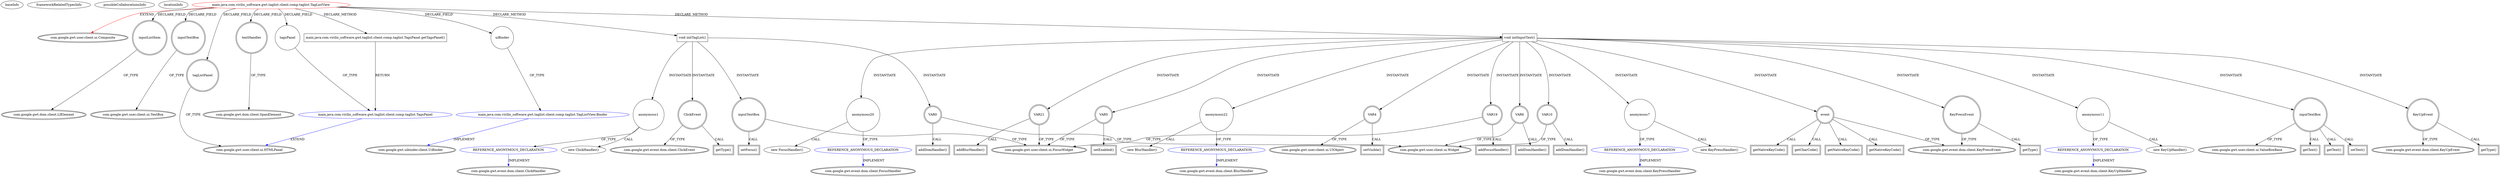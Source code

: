 digraph {
baseInfo[graphId=1038,category="extension_graph",isAnonymous=false,possibleRelation=true]
frameworkRelatedTypesInfo[0="com.google.gwt.user.client.ui.Composite"]
possibleCollaborationsInfo[0="1038~FIELD_DECLARATION-~com.google.gwt.user.client.ui.Composite ~com.google.gwt.uibinder.client.UiBinder ~false~false",1="1038~CLIENT_METHOD_DECLARATION-RETURN_TYPE-FIELD_DECLARATION-~com.google.gwt.user.client.ui.Composite ~com.google.gwt.user.client.ui.HTMLPanel ~false~false",2="1038~CLIENT_METHOD_DECLARATION-INSTANTIATION-~com.google.gwt.user.client.ui.Composite ~com.google.gwt.event.dom.client.KeyPressHandler ~false~true",3="1038~CLIENT_METHOD_DECLARATION-INSTANTIATION-~com.google.gwt.user.client.ui.Composite ~com.google.gwt.event.dom.client.FocusHandler ~false~true",4="1038~CLIENT_METHOD_DECLARATION-INSTANTIATION-~com.google.gwt.user.client.ui.Composite ~com.google.gwt.event.dom.client.KeyUpHandler ~false~true",5="1038~CLIENT_METHOD_DECLARATION-INSTANTIATION-~com.google.gwt.user.client.ui.Composite ~com.google.gwt.event.dom.client.ClickHandler ~false~true",6="1038~CLIENT_METHOD_DECLARATION-INSTANTIATION-~com.google.gwt.user.client.ui.Composite ~com.google.gwt.event.dom.client.BlurHandler ~false~true"]
locationInfo[projectName="cbopp-gwt-taglist",filePath="/cbopp-gwt-taglist/gwt-taglist-master/src/main/java/com/virilis_software/gwt/taglist/client/comp/taglist/TagListView.java",contextSignature="TagListView",graphId="1038"]
0[label="main.java.com.virilis_software.gwt.taglist.client.comp.taglist.TagListView",vertexType="ROOT_CLIENT_CLASS_DECLARATION",isFrameworkType=false,color=red]
1[label="com.google.gwt.user.client.ui.Composite",vertexType="FRAMEWORK_CLASS_TYPE",isFrameworkType=true,peripheries=2]
2[label="inputListItem",vertexType="FIELD_DECLARATION",isFrameworkType=true,peripheries=2,shape=circle]
3[label="com.google.gwt.dom.client.LIElement",vertexType="FRAMEWORK_CLASS_TYPE",isFrameworkType=true,peripheries=2]
4[label="inputTextBox",vertexType="FIELD_DECLARATION",isFrameworkType=true,peripheries=2,shape=circle]
5[label="com.google.gwt.user.client.ui.TextBox",vertexType="FRAMEWORK_CLASS_TYPE",isFrameworkType=true,peripheries=2]
6[label="tagListPanel",vertexType="FIELD_DECLARATION",isFrameworkType=true,peripheries=2,shape=circle]
7[label="com.google.gwt.user.client.ui.HTMLPanel",vertexType="FRAMEWORK_CLASS_TYPE",isFrameworkType=true,peripheries=2]
8[label="tagsPanel",vertexType="FIELD_DECLARATION",isFrameworkType=false,shape=circle]
9[label="main.java.com.virilis_software.gwt.taglist.client.comp.taglist.TagsPanel",vertexType="REFERENCE_CLIENT_CLASS_DECLARATION",isFrameworkType=false,color=blue]
11[label="textHandler",vertexType="FIELD_DECLARATION",isFrameworkType=true,peripheries=2,shape=circle]
12[label="com.google.gwt.dom.client.SpanElement",vertexType="FRAMEWORK_CLASS_TYPE",isFrameworkType=true,peripheries=2]
13[label="uiBinder",vertexType="FIELD_DECLARATION",isFrameworkType=false,shape=circle]
14[label="main.java.com.virilis_software.gwt.taglist.client.comp.taglist.TagListView.Binder",vertexType="REFERENCE_CLIENT_CLASS_DECLARATION",isFrameworkType=false,color=blue]
15[label="com.google.gwt.uibinder.client.UiBinder",vertexType="FRAMEWORK_INTERFACE_TYPE",isFrameworkType=true,peripheries=2]
17[label="main.java.com.virilis_software.gwt.taglist.client.comp.taglist.TagsPanel getTagsPanel()",vertexType="CLIENT_METHOD_DECLARATION",isFrameworkType=false,shape=box]
19[label="void initTagList()",vertexType="CLIENT_METHOD_DECLARATION",isFrameworkType=false,shape=box]
20[label="VAR0",vertexType="VARIABLE_EXPRESION",isFrameworkType=true,peripheries=2,shape=circle]
22[label="com.google.gwt.user.client.ui.Widget",vertexType="FRAMEWORK_CLASS_TYPE",isFrameworkType=true,peripheries=2]
21[label="addDomHandler()",vertexType="INSIDE_CALL",isFrameworkType=true,peripheries=2,shape=box]
24[label="anonymous1",vertexType="VARIABLE_EXPRESION",isFrameworkType=false,shape=circle]
25[label="REFERENCE_ANONYMOUS_DECLARATION",vertexType="REFERENCE_ANONYMOUS_DECLARATION",isFrameworkType=false,color=blue]
26[label="com.google.gwt.event.dom.client.ClickHandler",vertexType="FRAMEWORK_INTERFACE_TYPE",isFrameworkType=true,peripheries=2]
23[label="new ClickHandler()",vertexType="CONSTRUCTOR_CALL",isFrameworkType=false]
27[label="inputTextBox",vertexType="VARIABLE_EXPRESION",isFrameworkType=true,peripheries=2,shape=circle]
29[label="com.google.gwt.user.client.ui.FocusWidget",vertexType="FRAMEWORK_CLASS_TYPE",isFrameworkType=true,peripheries=2]
28[label="setFocus()",vertexType="INSIDE_CALL",isFrameworkType=true,peripheries=2,shape=box]
30[label="ClickEvent",vertexType="VARIABLE_EXPRESION",isFrameworkType=true,peripheries=2,shape=circle]
32[label="com.google.gwt.event.dom.client.ClickEvent",vertexType="FRAMEWORK_CLASS_TYPE",isFrameworkType=true,peripheries=2]
31[label="getType()",vertexType="INSIDE_CALL",isFrameworkType=true,peripheries=2,shape=box]
33[label="void initInputText()",vertexType="CLIENT_METHOD_DECLARATION",isFrameworkType=false,shape=box]
34[label="VAR4",vertexType="VARIABLE_EXPRESION",isFrameworkType=true,peripheries=2,shape=circle]
36[label="com.google.gwt.user.client.ui.UIObject",vertexType="FRAMEWORK_CLASS_TYPE",isFrameworkType=true,peripheries=2]
35[label="setVisible()",vertexType="INSIDE_CALL",isFrameworkType=true,peripheries=2,shape=box]
37[label="VAR5",vertexType="VARIABLE_EXPRESION",isFrameworkType=true,peripheries=2,shape=circle]
38[label="setEnabled()",vertexType="INSIDE_CALL",isFrameworkType=true,peripheries=2,shape=box]
40[label="VAR6",vertexType="VARIABLE_EXPRESION",isFrameworkType=true,peripheries=2,shape=circle]
41[label="addDomHandler()",vertexType="INSIDE_CALL",isFrameworkType=true,peripheries=2,shape=box]
44[label="anonymous7",vertexType="VARIABLE_EXPRESION",isFrameworkType=false,shape=circle]
45[label="REFERENCE_ANONYMOUS_DECLARATION",vertexType="REFERENCE_ANONYMOUS_DECLARATION",isFrameworkType=false,color=blue]
46[label="com.google.gwt.event.dom.client.KeyPressHandler",vertexType="FRAMEWORK_INTERFACE_TYPE",isFrameworkType=true,peripheries=2]
43[label="new KeyPressHandler()",vertexType="CONSTRUCTOR_CALL",isFrameworkType=false]
47[label="event",vertexType="VARIABLE_EXPRESION",isFrameworkType=true,peripheries=2,shape=circle]
49[label="com.google.gwt.event.dom.client.KeyPressEvent",vertexType="FRAMEWORK_CLASS_TYPE",isFrameworkType=true,peripheries=2]
48[label="getCharCode()",vertexType="INSIDE_CALL",isFrameworkType=true,peripheries=2,shape=box]
50[label="KeyPressEvent",vertexType="VARIABLE_EXPRESION",isFrameworkType=true,peripheries=2,shape=circle]
51[label="getType()",vertexType="INSIDE_CALL",isFrameworkType=true,peripheries=2,shape=box]
53[label="VAR10",vertexType="VARIABLE_EXPRESION",isFrameworkType=true,peripheries=2,shape=circle]
54[label="addDomHandler()",vertexType="INSIDE_CALL",isFrameworkType=true,peripheries=2,shape=box]
57[label="anonymous11",vertexType="VARIABLE_EXPRESION",isFrameworkType=false,shape=circle]
58[label="REFERENCE_ANONYMOUS_DECLARATION",vertexType="REFERENCE_ANONYMOUS_DECLARATION",isFrameworkType=false,color=blue]
59[label="com.google.gwt.event.dom.client.KeyUpHandler",vertexType="FRAMEWORK_INTERFACE_TYPE",isFrameworkType=true,peripheries=2]
56[label="new KeyUpHandler()",vertexType="CONSTRUCTOR_CALL",isFrameworkType=false]
61[label="getNativeKeyCode()",vertexType="INSIDE_CALL",isFrameworkType=true,peripheries=2,shape=box]
62[label="inputTextBox",vertexType="VARIABLE_EXPRESION",isFrameworkType=true,peripheries=2,shape=circle]
64[label="com.google.gwt.user.client.ui.ValueBoxBase",vertexType="FRAMEWORK_CLASS_TYPE",isFrameworkType=true,peripheries=2]
63[label="getText()",vertexType="INSIDE_CALL",isFrameworkType=true,peripheries=2,shape=box]
66[label="getText()",vertexType="INSIDE_CALL",isFrameworkType=true,peripheries=2,shape=box]
68[label="setText()",vertexType="INSIDE_CALL",isFrameworkType=true,peripheries=2,shape=box]
70[label="getNativeKeyCode()",vertexType="INSIDE_CALL",isFrameworkType=true,peripheries=2,shape=box]
72[label="getNativeKeyCode()",vertexType="INSIDE_CALL",isFrameworkType=true,peripheries=2,shape=box]
73[label="KeyUpEvent",vertexType="VARIABLE_EXPRESION",isFrameworkType=true,peripheries=2,shape=circle]
75[label="com.google.gwt.event.dom.client.KeyUpEvent",vertexType="FRAMEWORK_CLASS_TYPE",isFrameworkType=true,peripheries=2]
74[label="getType()",vertexType="INSIDE_CALL",isFrameworkType=true,peripheries=2,shape=box]
76[label="VAR19",vertexType="VARIABLE_EXPRESION",isFrameworkType=true,peripheries=2,shape=circle]
77[label="addFocusHandler()",vertexType="INSIDE_CALL",isFrameworkType=true,peripheries=2,shape=box]
80[label="anonymous20",vertexType="VARIABLE_EXPRESION",isFrameworkType=false,shape=circle]
81[label="REFERENCE_ANONYMOUS_DECLARATION",vertexType="REFERENCE_ANONYMOUS_DECLARATION",isFrameworkType=false,color=blue]
82[label="com.google.gwt.event.dom.client.FocusHandler",vertexType="FRAMEWORK_INTERFACE_TYPE",isFrameworkType=true,peripheries=2]
79[label="new FocusHandler()",vertexType="CONSTRUCTOR_CALL",isFrameworkType=false]
83[label="VAR21",vertexType="VARIABLE_EXPRESION",isFrameworkType=true,peripheries=2,shape=circle]
84[label="addBlurHandler()",vertexType="INSIDE_CALL",isFrameworkType=true,peripheries=2,shape=box]
87[label="anonymous22",vertexType="VARIABLE_EXPRESION",isFrameworkType=false,shape=circle]
88[label="REFERENCE_ANONYMOUS_DECLARATION",vertexType="REFERENCE_ANONYMOUS_DECLARATION",isFrameworkType=false,color=blue]
89[label="com.google.gwt.event.dom.client.BlurHandler",vertexType="FRAMEWORK_INTERFACE_TYPE",isFrameworkType=true,peripheries=2]
86[label="new BlurHandler()",vertexType="CONSTRUCTOR_CALL",isFrameworkType=false]
0->1[label="EXTEND",color=red]
0->2[label="DECLARE_FIELD"]
2->3[label="OF_TYPE"]
0->4[label="DECLARE_FIELD"]
4->5[label="OF_TYPE"]
0->6[label="DECLARE_FIELD"]
6->7[label="OF_TYPE"]
0->8[label="DECLARE_FIELD"]
9->7[label="EXTEND",color=blue]
8->9[label="OF_TYPE"]
0->11[label="DECLARE_FIELD"]
11->12[label="OF_TYPE"]
0->13[label="DECLARE_FIELD"]
14->15[label="IMPLEMENT",color=blue]
13->14[label="OF_TYPE"]
0->17[label="DECLARE_METHOD"]
17->9[label="RETURN"]
0->19[label="DECLARE_METHOD"]
19->20[label="INSTANTIATE"]
20->22[label="OF_TYPE"]
20->21[label="CALL"]
19->24[label="INSTANTIATE"]
25->26[label="IMPLEMENT",color=blue]
24->25[label="OF_TYPE"]
24->23[label="CALL"]
19->27[label="INSTANTIATE"]
27->29[label="OF_TYPE"]
27->28[label="CALL"]
19->30[label="INSTANTIATE"]
30->32[label="OF_TYPE"]
30->31[label="CALL"]
0->33[label="DECLARE_METHOD"]
33->34[label="INSTANTIATE"]
34->36[label="OF_TYPE"]
34->35[label="CALL"]
33->37[label="INSTANTIATE"]
37->29[label="OF_TYPE"]
37->38[label="CALL"]
33->40[label="INSTANTIATE"]
40->22[label="OF_TYPE"]
40->41[label="CALL"]
33->44[label="INSTANTIATE"]
45->46[label="IMPLEMENT",color=blue]
44->45[label="OF_TYPE"]
44->43[label="CALL"]
33->47[label="INSTANTIATE"]
47->49[label="OF_TYPE"]
47->48[label="CALL"]
33->50[label="INSTANTIATE"]
50->49[label="OF_TYPE"]
50->51[label="CALL"]
33->53[label="INSTANTIATE"]
53->22[label="OF_TYPE"]
53->54[label="CALL"]
33->57[label="INSTANTIATE"]
58->59[label="IMPLEMENT",color=blue]
57->58[label="OF_TYPE"]
57->56[label="CALL"]
47->61[label="CALL"]
33->62[label="INSTANTIATE"]
62->64[label="OF_TYPE"]
62->63[label="CALL"]
62->66[label="CALL"]
62->68[label="CALL"]
47->70[label="CALL"]
47->72[label="CALL"]
33->73[label="INSTANTIATE"]
73->75[label="OF_TYPE"]
73->74[label="CALL"]
33->76[label="INSTANTIATE"]
76->29[label="OF_TYPE"]
76->77[label="CALL"]
33->80[label="INSTANTIATE"]
81->82[label="IMPLEMENT",color=blue]
80->81[label="OF_TYPE"]
80->79[label="CALL"]
33->83[label="INSTANTIATE"]
83->29[label="OF_TYPE"]
83->84[label="CALL"]
33->87[label="INSTANTIATE"]
88->89[label="IMPLEMENT",color=blue]
87->88[label="OF_TYPE"]
87->86[label="CALL"]
}
